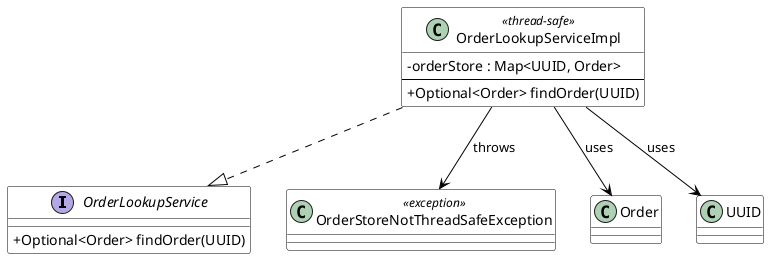 @startuml
skinparam classAttributeIconSize 0
skinparam class {
  BackgroundColor White
  BorderColor Black
  ArrowColor Black
}

' ==== INTERFACE ====
interface OrderLookupService {
  + Optional<Order> findOrder(UUID)
}

' ==== IMPLEMENTATION ====
class OrderLookupServiceImpl <<thread-safe>> {
  - orderStore : Map<UUID, Order>
  --
  + Optional<Order> findOrder(UUID)
}

' ==== EXCEPTION ====
class OrderStoreNotThreadSafeException <<exception>>

' ==== TYPES USED ====
class Order
class UUID

' ==== RELATIONSHIPS ====
OrderLookupServiceImpl ..|> OrderLookupService
OrderLookupServiceImpl --> OrderStoreNotThreadSafeException : throws
OrderLookupServiceImpl --> Order : uses
OrderLookupServiceImpl --> UUID : uses

@enduml
